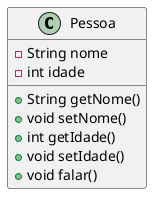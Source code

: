 @startuml                          

' CLASSES

class Pessoa {

    ' Atributos
    ' ---------
    -String nome
    -int idade

    ' Métodos
    ' --------
    +String getNome()
    +void setNome()
    +int getIdade()
    +void setIdade()
    +void falar()
}

@enduml